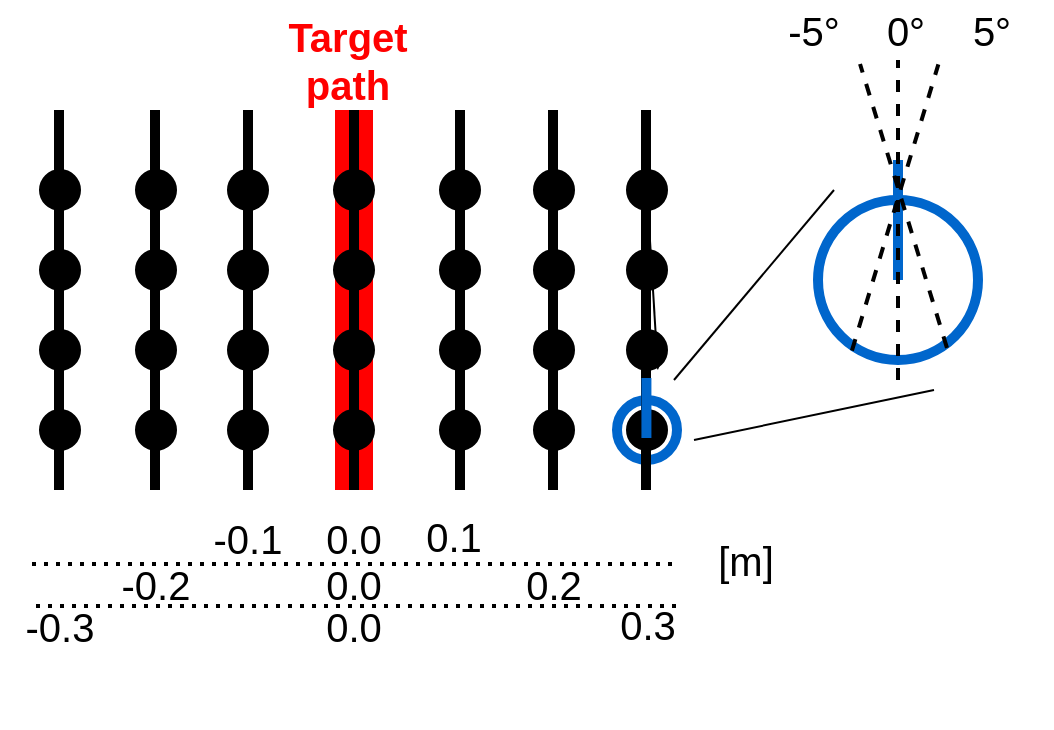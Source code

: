 <mxfile>
    <diagram id="cvP5xxhvE3YyA-BgQX19" name="ページ1">
        <mxGraphModel dx="991" dy="909" grid="1" gridSize="10" guides="1" tooltips="1" connect="1" arrows="1" fold="1" page="1" pageScale="1" pageWidth="827" pageHeight="1169" background="#ffffff" math="0" shadow="0">
            <root>
                <mxCell id="0"/>
                <mxCell id="1" parent="0"/>
                <mxCell id="30" value="" style="endArrow=none;html=1;strokeColor=#000000;strokeWidth=5;" parent="1" edge="1">
                    <mxGeometry width="50" height="50" relative="1" as="geometry">
                        <mxPoint x="483" y="440" as="sourcePoint"/>
                        <mxPoint x="483" y="250" as="targetPoint"/>
                    </mxGeometry>
                </mxCell>
                <mxCell id="38" value="&lt;font size=&quot;1&quot; color=&quot;#ff0000&quot;&gt;&lt;b style=&quot;font-size: 20px;&quot;&gt;Target path&lt;/b&gt;&lt;/font&gt;" style="text;html=1;strokeColor=none;fillColor=none;align=center;verticalAlign=middle;whiteSpace=wrap;rounded=0;" parent="1" vertex="1">
                    <mxGeometry x="397" y="210" width="60" height="30" as="geometry"/>
                </mxCell>
                <mxCell id="42" value="&lt;font color=&quot;#000000&quot;&gt;0.1&lt;br&gt;&lt;/font&gt;" style="text;html=1;strokeColor=none;fillColor=none;align=center;verticalAlign=middle;whiteSpace=wrap;rounded=0;fontSize=20;fontColor=#FF0000;rotation=0;" parent="1" vertex="1">
                    <mxGeometry x="450" y="448" width="60" height="30" as="geometry"/>
                </mxCell>
                <mxCell id="44" value="[m]" style="text;html=1;strokeColor=none;fillColor=none;align=center;verticalAlign=middle;whiteSpace=wrap;rounded=0;fontSize=20;fontColor=#000000;" parent="1" vertex="1">
                    <mxGeometry x="595.5" y="460" width="60" height="30" as="geometry"/>
                </mxCell>
                <mxCell id="78" value="" style="group" parent="1" vertex="1" connectable="0">
                    <mxGeometry x="362" y="250" width="30" height="309" as="geometry"/>
                </mxCell>
                <mxCell id="19" value="" style="ellipse;whiteSpace=wrap;html=1;aspect=fixed;strokeColor=#000000;fillColor=#000000;" parent="78" vertex="1">
                    <mxGeometry x="5" y="150" width="20" height="20" as="geometry"/>
                </mxCell>
                <mxCell id="20" value="" style="ellipse;whiteSpace=wrap;html=1;aspect=fixed;strokeColor=#000000;fillColor=#000000;" parent="78" vertex="1">
                    <mxGeometry x="5" y="110" width="20" height="20" as="geometry"/>
                </mxCell>
                <mxCell id="21" value="" style="ellipse;whiteSpace=wrap;html=1;aspect=fixed;strokeColor=#000000;fillColor=#000000;" parent="78" vertex="1">
                    <mxGeometry x="5" y="70" width="20" height="20" as="geometry"/>
                </mxCell>
                <mxCell id="22" value="" style="ellipse;whiteSpace=wrap;html=1;aspect=fixed;strokeColor=#000000;fillColor=#000000;" parent="78" vertex="1">
                    <mxGeometry x="5" y="30" width="20" height="20" as="geometry"/>
                </mxCell>
                <mxCell id="27" value="" style="endArrow=none;html=1;strokeColor=#000000;strokeWidth=5;" parent="78" edge="1">
                    <mxGeometry width="50" height="50" relative="1" as="geometry">
                        <mxPoint x="15" y="190" as="sourcePoint"/>
                        <mxPoint x="15" as="targetPoint"/>
                    </mxGeometry>
                </mxCell>
                <mxCell id="41" value="&lt;font color=&quot;#000000&quot;&gt;-0.1&lt;/font&gt;" style="text;html=1;strokeColor=none;fillColor=none;align=center;verticalAlign=middle;whiteSpace=wrap;rounded=0;fontSize=20;fontColor=#FF0000;rotation=0;" parent="78" vertex="1">
                    <mxGeometry x="-15" y="199" width="60" height="30" as="geometry"/>
                </mxCell>
                <mxCell id="81" value="&lt;font color=&quot;#000000&quot;&gt;0.2&lt;br&gt;&lt;/font&gt;" style="text;html=1;strokeColor=none;fillColor=none;align=center;verticalAlign=middle;whiteSpace=wrap;rounded=0;fontSize=20;fontColor=#FF0000;rotation=0;" parent="1" vertex="1">
                    <mxGeometry x="500" y="472" width="60" height="30" as="geometry"/>
                </mxCell>
                <mxCell id="85" value="" style="ellipse;whiteSpace=wrap;html=1;aspect=fixed;strokeColor=#000000;fillColor=#000000;" vertex="1" parent="1">
                    <mxGeometry x="321" y="280" width="20" height="20" as="geometry"/>
                </mxCell>
                <mxCell id="86" value="" style="ellipse;whiteSpace=wrap;html=1;aspect=fixed;strokeColor=#000000;fillColor=#000000;" vertex="1" parent="1">
                    <mxGeometry x="321" y="320" width="20" height="20" as="geometry"/>
                </mxCell>
                <mxCell id="87" value="" style="ellipse;whiteSpace=wrap;html=1;aspect=fixed;strokeColor=#000000;fillColor=#000000;" vertex="1" parent="1">
                    <mxGeometry x="321" y="400" width="20" height="20" as="geometry"/>
                </mxCell>
                <mxCell id="88" value="" style="endArrow=none;html=1;strokeColor=#000000;strokeWidth=5;" edge="1" parent="1">
                    <mxGeometry width="50" height="50" relative="1" as="geometry">
                        <mxPoint x="282.5" y="440" as="sourcePoint"/>
                        <mxPoint x="282.5" y="250" as="targetPoint"/>
                    </mxGeometry>
                </mxCell>
                <mxCell id="89" value="" style="ellipse;whiteSpace=wrap;html=1;aspect=fixed;strokeColor=#000000;fillColor=#000000;" vertex="1" parent="1">
                    <mxGeometry x="273" y="280" width="20" height="20" as="geometry"/>
                </mxCell>
                <mxCell id="90" value="" style="ellipse;whiteSpace=wrap;html=1;aspect=fixed;strokeColor=#000000;fillColor=#000000;" vertex="1" parent="1">
                    <mxGeometry x="273" y="320" width="20" height="20" as="geometry"/>
                </mxCell>
                <mxCell id="91" value="" style="ellipse;whiteSpace=wrap;html=1;aspect=fixed;strokeColor=#000000;fillColor=#000000;" vertex="1" parent="1">
                    <mxGeometry x="273" y="400" width="20" height="20" as="geometry"/>
                </mxCell>
                <mxCell id="92" value="" style="endArrow=none;html=1;strokeColor=#000000;strokeWidth=5;" edge="1" parent="1">
                    <mxGeometry width="50" height="50" relative="1" as="geometry">
                        <mxPoint x="330.5" y="440" as="sourcePoint"/>
                        <mxPoint x="330.5" y="250" as="targetPoint"/>
                    </mxGeometry>
                </mxCell>
                <mxCell id="101" value="" style="ellipse;whiteSpace=wrap;html=1;aspect=fixed;strokeColor=#000000;fillColor=#000000;" vertex="1" parent="1">
                    <mxGeometry x="321" y="360" width="20" height="20" as="geometry"/>
                </mxCell>
                <mxCell id="102" value="" style="ellipse;whiteSpace=wrap;html=1;aspect=fixed;strokeColor=#000000;fillColor=#000000;" vertex="1" parent="1">
                    <mxGeometry x="273" y="360" width="20" height="20" as="geometry"/>
                </mxCell>
                <mxCell id="79" value="&lt;font color=&quot;#000000&quot;&gt;-0.2&lt;/font&gt;" style="text;html=1;strokeColor=none;fillColor=none;align=center;verticalAlign=middle;whiteSpace=wrap;rounded=0;fontSize=20;fontColor=#FF0000;rotation=0;" parent="1" vertex="1">
                    <mxGeometry x="301" y="472" width="60" height="30" as="geometry"/>
                </mxCell>
                <mxCell id="82" value="&lt;font color=&quot;#000000&quot;&gt;-0.3&lt;/font&gt;" style="text;html=1;strokeColor=none;fillColor=none;align=center;verticalAlign=middle;whiteSpace=wrap;rounded=0;fontSize=20;fontColor=#FF0000;rotation=0;" parent="1" vertex="1">
                    <mxGeometry x="253" y="493" width="60" height="30" as="geometry"/>
                </mxCell>
                <mxCell id="84" value="&lt;font color=&quot;#000000&quot;&gt;0.3&lt;br&gt;&lt;/font&gt;" style="text;html=1;strokeColor=none;fillColor=none;align=center;verticalAlign=middle;whiteSpace=wrap;rounded=0;fontSize=20;fontColor=#FF0000;rotation=0;" parent="1" vertex="1">
                    <mxGeometry x="546.5" y="492" width="60" height="30" as="geometry"/>
                </mxCell>
                <mxCell id="83" value="&lt;font color=&quot;#000000&quot;&gt;0.0&lt;br&gt;&lt;/font&gt;" style="text;html=1;strokeColor=none;fillColor=none;align=center;verticalAlign=middle;whiteSpace=wrap;rounded=0;fontSize=20;fontColor=#FF0000;rotation=0;" parent="1" vertex="1">
                    <mxGeometry x="400" y="493" width="60" height="30" as="geometry"/>
                </mxCell>
                <mxCell id="35" value="" style="endArrow=none;html=1;strokeColor=#FF0000;strokeWidth=19;" parent="1" edge="1">
                    <mxGeometry width="50" height="50" relative="1" as="geometry">
                        <mxPoint x="430" y="440" as="sourcePoint"/>
                        <mxPoint x="430" y="250" as="targetPoint"/>
                    </mxGeometry>
                </mxCell>
                <mxCell id="4" value="" style="ellipse;whiteSpace=wrap;html=1;aspect=fixed;strokeColor=#000000;fillColor=#000000;" parent="1" vertex="1">
                    <mxGeometry x="420" y="400" width="20" height="20" as="geometry"/>
                </mxCell>
                <mxCell id="7" value="" style="ellipse;whiteSpace=wrap;html=1;aspect=fixed;strokeColor=#000000;fillColor=#000000;" parent="1" vertex="1">
                    <mxGeometry x="420" y="360" width="20" height="20" as="geometry"/>
                </mxCell>
                <mxCell id="8" value="" style="ellipse;whiteSpace=wrap;html=1;aspect=fixed;strokeColor=#000000;fillColor=#000000;" parent="1" vertex="1">
                    <mxGeometry x="420" y="320" width="20" height="20" as="geometry"/>
                </mxCell>
                <mxCell id="9" value="" style="ellipse;whiteSpace=wrap;html=1;aspect=fixed;strokeColor=#000000;fillColor=#000000;" parent="1" vertex="1">
                    <mxGeometry x="420" y="280" width="20" height="20" as="geometry"/>
                </mxCell>
                <mxCell id="36" value="" style="endArrow=none;html=1;strokeColor=#000000;strokeWidth=5;" parent="1" edge="1">
                    <mxGeometry width="50" height="50" relative="1" as="geometry">
                        <mxPoint x="430" y="440" as="sourcePoint"/>
                        <mxPoint x="430" y="250" as="targetPoint"/>
                    </mxGeometry>
                </mxCell>
                <mxCell id="43" value="&lt;font color=&quot;#000000&quot;&gt;0.0&lt;br&gt;&lt;/font&gt;" style="text;html=1;strokeColor=none;fillColor=none;align=center;verticalAlign=middle;whiteSpace=wrap;rounded=0;fontSize=20;fontColor=#FF0000;rotation=0;" parent="1" vertex="1">
                    <mxGeometry x="400" y="449" width="60" height="30" as="geometry"/>
                </mxCell>
                <mxCell id="80" value="&lt;font color=&quot;#000000&quot;&gt;0.0&lt;br&gt;&lt;/font&gt;" style="text;html=1;strokeColor=none;fillColor=none;align=center;verticalAlign=middle;whiteSpace=wrap;rounded=0;fontSize=20;fontColor=#FF0000;rotation=0;" parent="1" vertex="1">
                    <mxGeometry x="400" y="472" width="60" height="30" as="geometry"/>
                </mxCell>
                <mxCell id="23" value="" style="ellipse;whiteSpace=wrap;html=1;aspect=fixed;strokeColor=#000000;fillColor=#000000;" parent="1" vertex="1">
                    <mxGeometry x="473" y="400" width="20" height="20" as="geometry"/>
                </mxCell>
                <mxCell id="24" value="" style="ellipse;whiteSpace=wrap;html=1;aspect=fixed;strokeColor=#000000;fillColor=#000000;" parent="1" vertex="1">
                    <mxGeometry x="473" y="360" width="20" height="20" as="geometry"/>
                </mxCell>
                <mxCell id="25" value="" style="ellipse;whiteSpace=wrap;html=1;aspect=fixed;strokeColor=#000000;fillColor=#000000;" parent="1" vertex="1">
                    <mxGeometry x="473" y="320" width="20" height="20" as="geometry"/>
                </mxCell>
                <mxCell id="26" value="" style="ellipse;whiteSpace=wrap;html=1;aspect=fixed;strokeColor=#000000;fillColor=#000000;" parent="1" vertex="1">
                    <mxGeometry x="473" y="280" width="20" height="20" as="geometry"/>
                </mxCell>
                <mxCell id="45" value="" style="ellipse;whiteSpace=wrap;html=1;aspect=fixed;strokeColor=#0066CC;fontSize=20;fontColor=#000000;fillColor=none;strokeWidth=5;" parent="1" vertex="1">
                    <mxGeometry x="561.5" y="395" width="30" height="30" as="geometry"/>
                </mxCell>
                <mxCell id="52" value="" style="endArrow=none;html=1;strokeColor=#000000;strokeWidth=1;fontSize=20;fontColor=#000000;" parent="1" edge="1">
                    <mxGeometry width="50" height="50" relative="1" as="geometry">
                        <mxPoint x="600" y="415" as="sourcePoint"/>
                        <mxPoint x="720" y="390" as="targetPoint"/>
                    </mxGeometry>
                </mxCell>
                <mxCell id="93" value="" style="ellipse;whiteSpace=wrap;html=1;aspect=fixed;strokeColor=#000000;fillColor=#000000;" vertex="1" parent="1">
                    <mxGeometry x="520" y="280" width="20" height="20" as="geometry"/>
                </mxCell>
                <mxCell id="94" value="" style="ellipse;whiteSpace=wrap;html=1;aspect=fixed;strokeColor=#000000;fillColor=#000000;" vertex="1" parent="1">
                    <mxGeometry x="520" y="320" width="20" height="20" as="geometry"/>
                </mxCell>
                <mxCell id="95" value="" style="ellipse;whiteSpace=wrap;html=1;aspect=fixed;strokeColor=#000000;fillColor=#000000;" vertex="1" parent="1">
                    <mxGeometry x="520" y="400" width="20" height="20" as="geometry"/>
                </mxCell>
                <mxCell id="96" value="" style="endArrow=none;html=1;strokeColor=#000000;strokeWidth=5;" edge="1" parent="1">
                    <mxGeometry width="50" height="50" relative="1" as="geometry">
                        <mxPoint x="529.5" y="440" as="sourcePoint"/>
                        <mxPoint x="529.5" y="250" as="targetPoint"/>
                    </mxGeometry>
                </mxCell>
                <mxCell id="114" value="" style="edgeStyle=none;html=1;" edge="1" parent="1" source="98">
                    <mxGeometry relative="1" as="geometry">
                        <mxPoint x="581.949" y="380.015" as="targetPoint"/>
                    </mxGeometry>
                </mxCell>
                <mxCell id="98" value="" style="ellipse;whiteSpace=wrap;html=1;aspect=fixed;strokeColor=#000000;fillColor=#000000;" vertex="1" parent="1">
                    <mxGeometry x="566.5" y="280" width="20" height="20" as="geometry"/>
                </mxCell>
                <mxCell id="99" value="" style="ellipse;whiteSpace=wrap;html=1;aspect=fixed;strokeColor=#000000;fillColor=#000000;" vertex="1" parent="1">
                    <mxGeometry x="566.5" y="320" width="20" height="20" as="geometry"/>
                </mxCell>
                <mxCell id="100" value="" style="ellipse;whiteSpace=wrap;html=1;aspect=fixed;strokeColor=#000000;fillColor=#000000;" vertex="1" parent="1">
                    <mxGeometry x="566.5" y="400" width="20" height="20" as="geometry"/>
                </mxCell>
                <mxCell id="103" value="" style="ellipse;whiteSpace=wrap;html=1;aspect=fixed;strokeColor=#000000;fillColor=#000000;" vertex="1" parent="1">
                    <mxGeometry x="520" y="360" width="20" height="20" as="geometry"/>
                </mxCell>
                <mxCell id="104" value="" style="ellipse;whiteSpace=wrap;html=1;aspect=fixed;strokeColor=#000000;fillColor=#000000;" vertex="1" parent="1">
                    <mxGeometry x="566.5" y="360" width="20" height="20" as="geometry"/>
                </mxCell>
                <mxCell id="106" value="" style="endArrow=none;html=1;strokeColor=#000000;strokeWidth=5;" edge="1" parent="1">
                    <mxGeometry width="50" height="50" relative="1" as="geometry">
                        <mxPoint x="576" y="440" as="sourcePoint"/>
                        <mxPoint x="576" y="250" as="targetPoint"/>
                    </mxGeometry>
                </mxCell>
                <mxCell id="46" value="" style="endArrow=none;html=1;strokeColor=#0066CC;strokeWidth=5;fontSize=20;fontColor=#000000;" parent="1" edge="1">
                    <mxGeometry width="50" height="50" relative="1" as="geometry">
                        <mxPoint x="576.21" y="414" as="sourcePoint"/>
                        <mxPoint x="576.21" y="384" as="targetPoint"/>
                    </mxGeometry>
                </mxCell>
                <mxCell id="124" value="" style="group" vertex="1" connectable="0" parent="1">
                    <mxGeometry x="630" y="195" width="149" height="190" as="geometry"/>
                </mxCell>
                <mxCell id="59" value="&lt;font color=&quot;#000000&quot;&gt;5°&lt;br&gt;&lt;/font&gt;" style="text;html=1;strokeColor=none;fillColor=none;align=center;verticalAlign=middle;whiteSpace=wrap;rounded=0;fontSize=20;fontColor=#FF0000;rotation=0;" parent="124" vertex="1">
                    <mxGeometry x="89" width="60" height="30" as="geometry"/>
                </mxCell>
                <mxCell id="47" value="" style="ellipse;whiteSpace=wrap;html=1;aspect=fixed;strokeColor=#0066CC;fontSize=20;fontColor=#000000;fillColor=none;strokeWidth=5;" parent="124" vertex="1">
                    <mxGeometry x="32" y="100" width="80" height="80" as="geometry"/>
                </mxCell>
                <mxCell id="48" value="" style="endArrow=none;html=1;strokeColor=#0066CC;strokeWidth=5;fontSize=20;fontColor=#000000;exitX=0.5;exitY=0.5;exitDx=0;exitDy=0;exitPerimeter=0;" parent="124" source="47" edge="1">
                    <mxGeometry width="50" height="50" relative="1" as="geometry">
                        <mxPoint x="-98" y="200" as="sourcePoint"/>
                        <mxPoint x="72" y="80" as="targetPoint"/>
                    </mxGeometry>
                </mxCell>
                <mxCell id="53" value="" style="endArrow=none;dashed=1;html=1;strokeWidth=2;strokeColor=#000000;fontSize=20;fontColor=#000000;" parent="124" edge="1">
                    <mxGeometry width="50" height="50" relative="1" as="geometry">
                        <mxPoint x="72" y="190" as="sourcePoint"/>
                        <mxPoint x="72" y="30" as="targetPoint"/>
                    </mxGeometry>
                </mxCell>
                <mxCell id="54" value="" style="endArrow=none;dashed=1;html=1;strokeWidth=2;strokeColor=#000000;fontSize=20;fontColor=#000000;exitX=0.212;exitY=0.941;exitDx=0;exitDy=0;exitPerimeter=0;entryX=0.053;entryY=1.073;entryDx=0;entryDy=0;entryPerimeter=0;" parent="124" source="47" target="59" edge="1">
                    <mxGeometry width="50" height="50" relative="1" as="geometry">
                        <mxPoint x="42" y="170" as="sourcePoint"/>
                        <mxPoint x="92" y="40" as="targetPoint"/>
                        <Array as="points"/>
                    </mxGeometry>
                </mxCell>
                <mxCell id="55" value="" style="endArrow=none;dashed=1;html=1;strokeWidth=2;strokeColor=#000000;fontSize=20;fontColor=#000000;exitX=0.806;exitY=0.924;exitDx=0;exitDy=0;exitPerimeter=0;entryX=0.117;entryY=1.067;entryDx=0;entryDy=0;entryPerimeter=0;" parent="124" source="47" target="57" edge="1">
                    <mxGeometry width="50" height="50" relative="1" as="geometry">
                        <mxPoint x="53.716" y="178.284" as="sourcePoint"/>
                        <mxPoint x="12" y="40" as="targetPoint"/>
                    </mxGeometry>
                </mxCell>
                <mxCell id="57" value="&lt;font color=&quot;#000000&quot;&gt;0°&lt;br&gt;&lt;/font&gt;" style="text;html=1;strokeColor=none;fillColor=none;align=center;verticalAlign=middle;whiteSpace=wrap;rounded=0;fontSize=20;fontColor=#FF0000;rotation=0;" parent="124" vertex="1">
                    <mxGeometry x="46" width="60" height="30" as="geometry"/>
                </mxCell>
                <mxCell id="58" value="&lt;font color=&quot;#000000&quot;&gt;-5°&lt;br&gt;&lt;/font&gt;" style="text;html=1;strokeColor=none;fillColor=none;align=center;verticalAlign=middle;whiteSpace=wrap;rounded=0;fontSize=20;fontColor=#FF0000;rotation=0;" parent="124" vertex="1">
                    <mxGeometry width="60" height="30" as="geometry"/>
                </mxCell>
                <mxCell id="51" value="" style="endArrow=none;html=1;strokeColor=#000000;strokeWidth=1;fontSize=20;fontColor=#000000;" parent="124" edge="1">
                    <mxGeometry width="50" height="50" relative="1" as="geometry">
                        <mxPoint x="-40" y="190" as="sourcePoint"/>
                        <mxPoint x="40" y="95" as="targetPoint"/>
                    </mxGeometry>
                </mxCell>
                <mxCell id="125" value="" style="endArrow=none;html=1;strokeWidth=2;strokeColor=#000000;dashed=1;dashPattern=1 2;" edge="1" parent="1">
                    <mxGeometry width="50" height="50" relative="1" as="geometry">
                        <mxPoint x="269" y="477" as="sourcePoint"/>
                        <mxPoint x="589" y="477" as="targetPoint"/>
                    </mxGeometry>
                </mxCell>
                <mxCell id="126" value="" style="endArrow=none;html=1;strokeWidth=2;strokeColor=#000000;dashed=1;dashPattern=1 2;" edge="1" parent="1">
                    <mxGeometry width="50" height="50" relative="1" as="geometry">
                        <mxPoint x="271" y="498" as="sourcePoint"/>
                        <mxPoint x="591" y="498" as="targetPoint"/>
                    </mxGeometry>
                </mxCell>
            </root>
        </mxGraphModel>
    </diagram>
</mxfile>